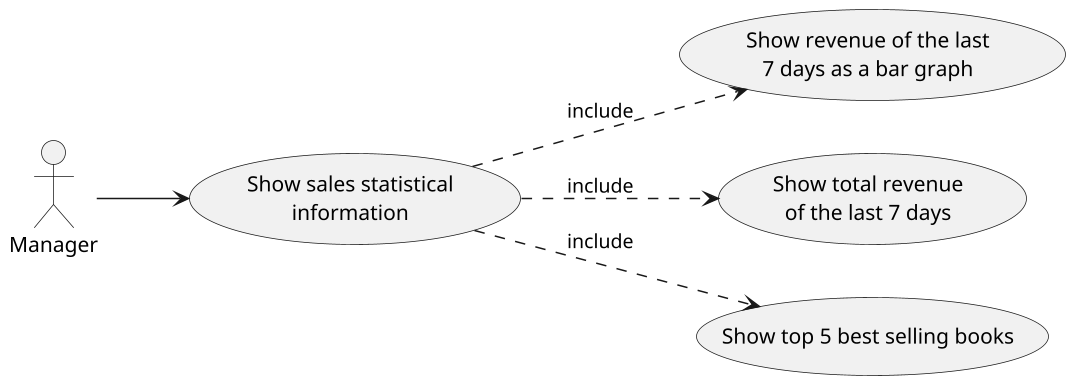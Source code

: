 @startuml
scale 1.5
left to right direction

"Manager" as Manager

Manager --> (Show sales statistical\ninformation)
(Show sales statistical\ninformation) ..> (Show revenue of the last\n7 days as a bar graph) : include
(Show sales statistical\ninformation) ..> (Show total revenue\nof the last 7 days) : include
(Show sales statistical\ninformation) ..> (Show top 5 best selling books) : include


@enduml
